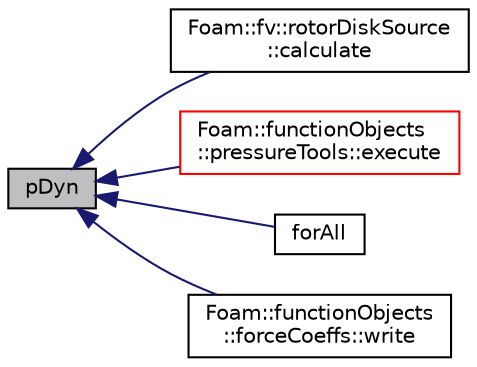 digraph "pDyn"
{
  bgcolor="transparent";
  edge [fontname="Helvetica",fontsize="10",labelfontname="Helvetica",labelfontsize="10"];
  node [fontname="Helvetica",fontsize="10",shape=record];
  rankdir="LR";
  Node1 [label="pDyn",height=0.2,width=0.4,color="black", fillcolor="grey75", style="filled", fontcolor="black"];
  Node1 -> Node2 [dir="back",color="midnightblue",fontsize="10",style="solid",fontname="Helvetica"];
  Node2 [label="Foam::fv::rotorDiskSource\l::calculate",height=0.2,width=0.4,color="black",URL="$a02275.html#af1f80de2cfdda8beed20eae7693f3c4e",tooltip="Calculate forces. "];
  Node1 -> Node3 [dir="back",color="midnightblue",fontsize="10",style="solid",fontname="Helvetica"];
  Node3 [label="Foam::functionObjects\l::pressureTools::execute",height=0.2,width=0.4,color="red",URL="$a02001.html#a61af3e60b94ae3e748f6fbac1e794af7",tooltip="Execute, currently does nothing. "];
  Node1 -> Node4 [dir="back",color="midnightblue",fontsize="10",style="solid",fontname="Helvetica"];
  Node4 [label="forAll",height=0.2,width=0.4,color="black",URL="$a04573.html#a10c29c5a8ec21260e2867f83e0bbd2b6"];
  Node1 -> Node5 [dir="back",color="midnightblue",fontsize="10",style="solid",fontname="Helvetica"];
  Node5 [label="Foam::functionObjects\l::forceCoeffs::write",height=0.2,width=0.4,color="black",URL="$a00863.html#aac759501cf6c7895a70eecbef0226ae1",tooltip="Write the forces. "];
}
